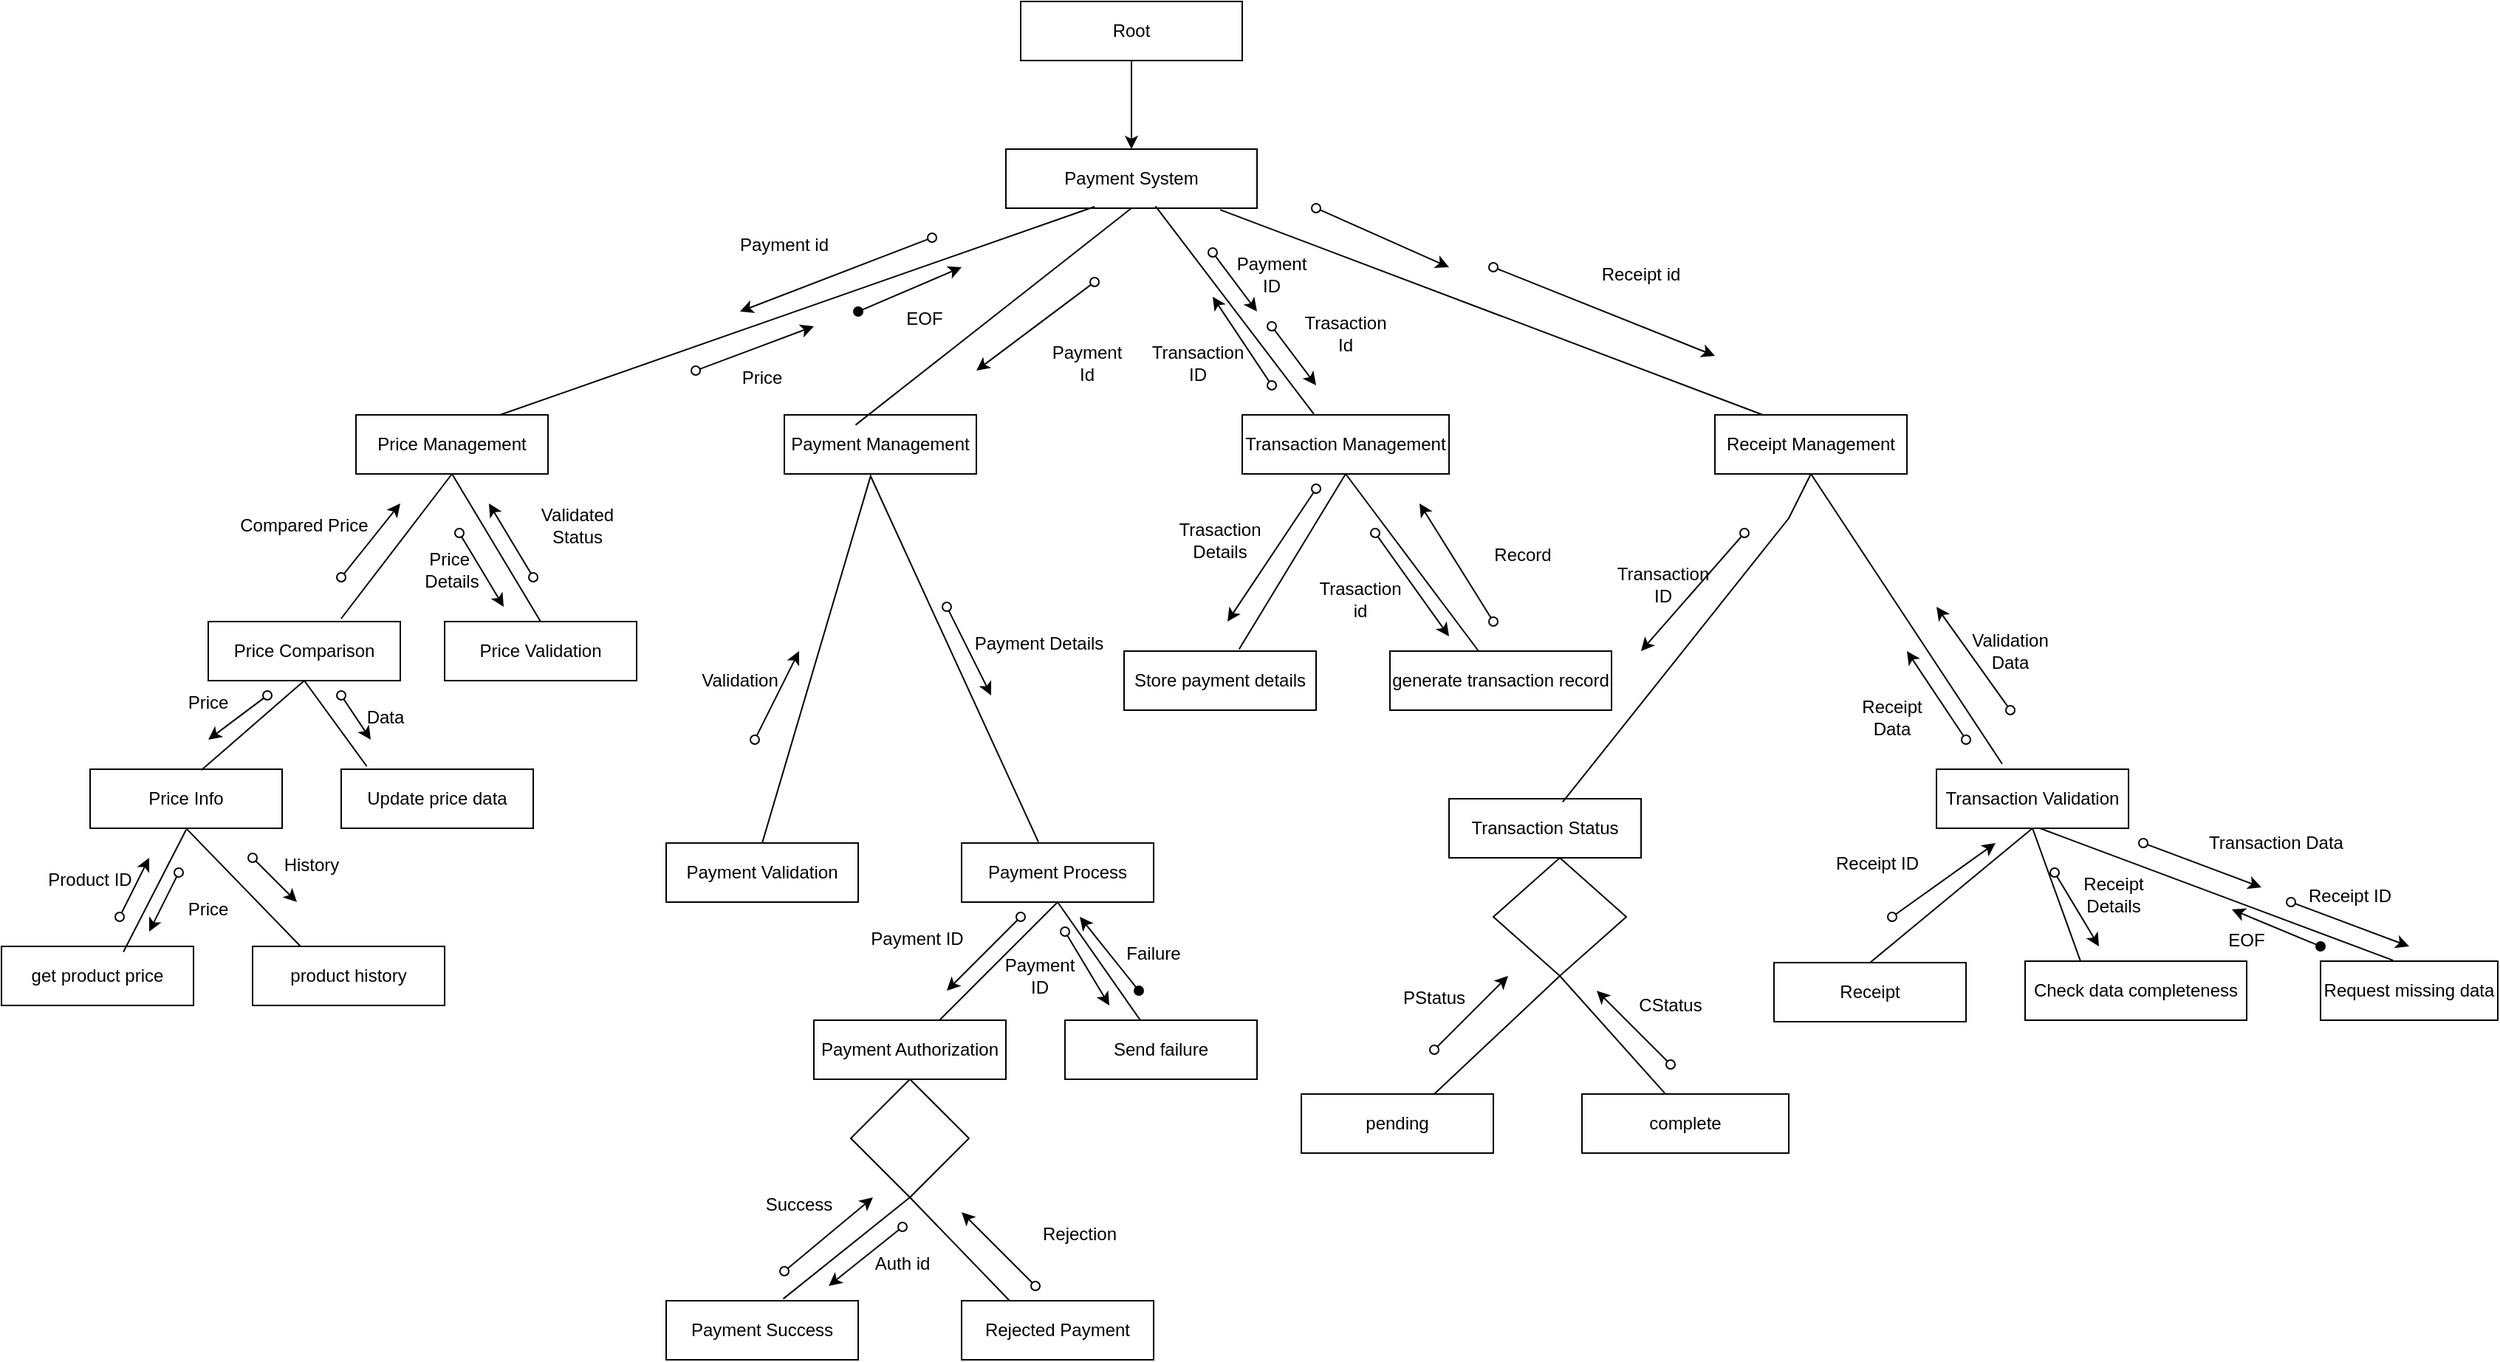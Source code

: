 <mxfile version="26.0.3">
  <diagram name="Page-1" id="O8KYYocnjVQhIGdDs-K7">
    <mxGraphModel dx="2722" dy="1027" grid="1" gridSize="10" guides="1" tooltips="1" connect="1" arrows="1" fold="1" page="1" pageScale="1" pageWidth="827" pageHeight="1169" math="0" shadow="0">
      <root>
        <mxCell id="0" />
        <mxCell id="1" parent="0" />
        <mxCell id="8NmhvUqBQo3J2bWAmBWH-1" value="Root" style="rounded=0;whiteSpace=wrap;html=1;" vertex="1" parent="1">
          <mxGeometry x="480" width="150" height="40" as="geometry" />
        </mxCell>
        <mxCell id="8NmhvUqBQo3J2bWAmBWH-2" value="Payment System" style="rounded=0;whiteSpace=wrap;html=1;" vertex="1" parent="1">
          <mxGeometry x="470" y="100" width="170" height="40" as="geometry" />
        </mxCell>
        <mxCell id="8NmhvUqBQo3J2bWAmBWH-3" value="Price Management" style="rounded=0;whiteSpace=wrap;html=1;" vertex="1" parent="1">
          <mxGeometry x="30" y="280" width="130" height="40" as="geometry" />
        </mxCell>
        <mxCell id="8NmhvUqBQo3J2bWAmBWH-4" value="Payment Management" style="rounded=0;whiteSpace=wrap;html=1;" vertex="1" parent="1">
          <mxGeometry x="320" y="280" width="130" height="40" as="geometry" />
        </mxCell>
        <mxCell id="8NmhvUqBQo3J2bWAmBWH-5" value="Transaction Management" style="rounded=0;whiteSpace=wrap;html=1;" vertex="1" parent="1">
          <mxGeometry x="630" y="280" width="140" height="40" as="geometry" />
        </mxCell>
        <mxCell id="8NmhvUqBQo3J2bWAmBWH-6" value="Receipt Management" style="rounded=0;whiteSpace=wrap;html=1;" vertex="1" parent="1">
          <mxGeometry x="950" y="280" width="130" height="40" as="geometry" />
        </mxCell>
        <mxCell id="8NmhvUqBQo3J2bWAmBWH-7" value="Price Comparison" style="rounded=0;whiteSpace=wrap;html=1;" vertex="1" parent="1">
          <mxGeometry x="-70" y="420" width="130" height="40" as="geometry" />
        </mxCell>
        <mxCell id="8NmhvUqBQo3J2bWAmBWH-8" value="Price Validation" style="rounded=0;whiteSpace=wrap;html=1;" vertex="1" parent="1">
          <mxGeometry x="90" y="420" width="130" height="40" as="geometry" />
        </mxCell>
        <mxCell id="8NmhvUqBQo3J2bWAmBWH-9" value="" style="endArrow=none;html=1;rounded=0;exitX=0.5;exitY=1;exitDx=0;exitDy=0;entryX=0.5;entryY=0;entryDx=0;entryDy=0;endFill=0;" edge="1" parent="1" source="8NmhvUqBQo3J2bWAmBWH-3" target="8NmhvUqBQo3J2bWAmBWH-8">
          <mxGeometry width="50" height="50" relative="1" as="geometry">
            <mxPoint x="200" y="310" as="sourcePoint" />
            <mxPoint x="250" y="260" as="targetPoint" />
          </mxGeometry>
        </mxCell>
        <mxCell id="8NmhvUqBQo3J2bWAmBWH-10" value="" style="endArrow=none;html=1;rounded=0;exitX=0.5;exitY=1;exitDx=0;exitDy=0;entryX=0.692;entryY=-0.05;entryDx=0;entryDy=0;entryPerimeter=0;endFill=0;" edge="1" parent="1" source="8NmhvUqBQo3J2bWAmBWH-3" target="8NmhvUqBQo3J2bWAmBWH-7">
          <mxGeometry width="50" height="50" relative="1" as="geometry">
            <mxPoint x="200" y="310" as="sourcePoint" />
            <mxPoint x="250" y="260" as="targetPoint" />
          </mxGeometry>
        </mxCell>
        <mxCell id="8NmhvUqBQo3J2bWAmBWH-11" value="Price Info" style="rounded=0;whiteSpace=wrap;html=1;" vertex="1" parent="1">
          <mxGeometry x="-150" y="520" width="130" height="40" as="geometry" />
        </mxCell>
        <mxCell id="8NmhvUqBQo3J2bWAmBWH-12" value="Update price data" style="rounded=0;whiteSpace=wrap;html=1;" vertex="1" parent="1">
          <mxGeometry x="20" y="520" width="130" height="40" as="geometry" />
        </mxCell>
        <mxCell id="8NmhvUqBQo3J2bWAmBWH-13" value="" style="endArrow=none;html=1;rounded=0;entryX=0.133;entryY=-0.05;entryDx=0;entryDy=0;entryPerimeter=0;endFill=0;" edge="1" parent="1" target="8NmhvUqBQo3J2bWAmBWH-12">
          <mxGeometry width="50" height="50" relative="1" as="geometry">
            <mxPoint x="-5" y="460" as="sourcePoint" />
            <mxPoint x="220" y="270" as="targetPoint" />
          </mxGeometry>
        </mxCell>
        <mxCell id="8NmhvUqBQo3J2bWAmBWH-14" value="" style="endArrow=none;html=1;rounded=0;exitX=0.5;exitY=1;exitDx=0;exitDy=0;entryX=0.579;entryY=0.017;entryDx=0;entryDy=0;entryPerimeter=0;endFill=0;" edge="1" parent="1" source="8NmhvUqBQo3J2bWAmBWH-7" target="8NmhvUqBQo3J2bWAmBWH-11">
          <mxGeometry width="50" height="50" relative="1" as="geometry">
            <mxPoint x="-190" y="530" as="sourcePoint" />
            <mxPoint x="-140" y="480" as="targetPoint" />
          </mxGeometry>
        </mxCell>
        <mxCell id="8NmhvUqBQo3J2bWAmBWH-15" value="Payment Validation" style="rounded=0;whiteSpace=wrap;html=1;" vertex="1" parent="1">
          <mxGeometry x="240" y="570" width="130" height="40" as="geometry" />
        </mxCell>
        <mxCell id="8NmhvUqBQo3J2bWAmBWH-16" value="Payment Process" style="rounded=0;whiteSpace=wrap;html=1;" vertex="1" parent="1">
          <mxGeometry x="440" y="570" width="130" height="40" as="geometry" />
        </mxCell>
        <mxCell id="8NmhvUqBQo3J2bWAmBWH-17" value="" style="endArrow=none;html=1;rounded=0;exitX=0.451;exitY=1.017;exitDx=0;exitDy=0;exitPerimeter=0;entryX=0.5;entryY=0;entryDx=0;entryDy=0;endFill=0;" edge="1" parent="1" source="8NmhvUqBQo3J2bWAmBWH-4" target="8NmhvUqBQo3J2bWAmBWH-15">
          <mxGeometry width="50" height="50" relative="1" as="geometry">
            <mxPoint x="370" y="380" as="sourcePoint" />
            <mxPoint x="420" y="330" as="targetPoint" />
          </mxGeometry>
        </mxCell>
        <mxCell id="8NmhvUqBQo3J2bWAmBWH-18" value="" style="endArrow=none;html=1;rounded=0;exitX=0.451;exitY=1.05;exitDx=0;exitDy=0;exitPerimeter=0;entryX=0.4;entryY=-0.017;entryDx=0;entryDy=0;entryPerimeter=0;endFill=0;" edge="1" parent="1" source="8NmhvUqBQo3J2bWAmBWH-4" target="8NmhvUqBQo3J2bWAmBWH-16">
          <mxGeometry width="50" height="50" relative="1" as="geometry">
            <mxPoint x="270" y="440" as="sourcePoint" />
            <mxPoint x="320" y="390" as="targetPoint" />
          </mxGeometry>
        </mxCell>
        <mxCell id="8NmhvUqBQo3J2bWAmBWH-19" value="Payment Authorization" style="rounded=0;whiteSpace=wrap;html=1;" vertex="1" parent="1">
          <mxGeometry x="340" y="690" width="130" height="40" as="geometry" />
        </mxCell>
        <mxCell id="8NmhvUqBQo3J2bWAmBWH-20" value="Send failure" style="rounded=0;whiteSpace=wrap;html=1;" vertex="1" parent="1">
          <mxGeometry x="510" y="690" width="130" height="40" as="geometry" />
        </mxCell>
        <mxCell id="8NmhvUqBQo3J2bWAmBWH-21" value="" style="rhombus;whiteSpace=wrap;html=1;" vertex="1" parent="1">
          <mxGeometry x="365" y="730" width="80" height="80" as="geometry" />
        </mxCell>
        <mxCell id="8NmhvUqBQo3J2bWAmBWH-22" value="Payment Success" style="rounded=0;whiteSpace=wrap;html=1;" vertex="1" parent="1">
          <mxGeometry x="240" y="880" width="130" height="40" as="geometry" />
        </mxCell>
        <mxCell id="8NmhvUqBQo3J2bWAmBWH-23" value="Rejected Payment" style="rounded=0;whiteSpace=wrap;html=1;" vertex="1" parent="1">
          <mxGeometry x="440" y="880" width="130" height="40" as="geometry" />
        </mxCell>
        <mxCell id="8NmhvUqBQo3J2bWAmBWH-24" value="" style="endArrow=none;html=1;rounded=0;entryX=0.61;entryY=-0.033;entryDx=0;entryDy=0;entryPerimeter=0;exitX=0.5;exitY=1;exitDx=0;exitDy=0;endFill=0;" edge="1" parent="1" source="8NmhvUqBQo3J2bWAmBWH-21" target="8NmhvUqBQo3J2bWAmBWH-22">
          <mxGeometry width="50" height="50" relative="1" as="geometry">
            <mxPoint x="407" y="860" as="sourcePoint" />
            <mxPoint x="330" y="810" as="targetPoint" />
          </mxGeometry>
        </mxCell>
        <mxCell id="8NmhvUqBQo3J2bWAmBWH-25" value="" style="endArrow=none;html=1;rounded=0;exitX=0.5;exitY=1;exitDx=0;exitDy=0;entryX=0.25;entryY=0;entryDx=0;entryDy=0;endFill=0;" edge="1" parent="1" source="8NmhvUqBQo3J2bWAmBWH-21" target="8NmhvUqBQo3J2bWAmBWH-23">
          <mxGeometry width="50" height="50" relative="1" as="geometry">
            <mxPoint x="270" y="870" as="sourcePoint" />
            <mxPoint x="320" y="820" as="targetPoint" />
          </mxGeometry>
        </mxCell>
        <mxCell id="8NmhvUqBQo3J2bWAmBWH-26" value="" style="endArrow=none;html=1;rounded=0;exitX=0.5;exitY=1;exitDx=0;exitDy=0;endFill=0;" edge="1" parent="1" source="8NmhvUqBQo3J2bWAmBWH-16" target="8NmhvUqBQo3J2bWAmBWH-19">
          <mxGeometry width="50" height="50" relative="1" as="geometry">
            <mxPoint x="420" y="690" as="sourcePoint" />
            <mxPoint x="470" y="640" as="targetPoint" />
          </mxGeometry>
        </mxCell>
        <mxCell id="8NmhvUqBQo3J2bWAmBWH-27" value="" style="endArrow=none;html=1;rounded=0;exitX=0.5;exitY=1;exitDx=0;exitDy=0;endFill=0;" edge="1" parent="1" source="8NmhvUqBQo3J2bWAmBWH-16" target="8NmhvUqBQo3J2bWAmBWH-20">
          <mxGeometry width="50" height="50" relative="1" as="geometry">
            <mxPoint x="510" y="680" as="sourcePoint" />
            <mxPoint x="560" y="630" as="targetPoint" />
          </mxGeometry>
        </mxCell>
        <mxCell id="8NmhvUqBQo3J2bWAmBWH-28" value="Store payment details" style="rounded=0;whiteSpace=wrap;html=1;" vertex="1" parent="1">
          <mxGeometry x="550" y="440" width="130" height="40" as="geometry" />
        </mxCell>
        <mxCell id="8NmhvUqBQo3J2bWAmBWH-29" value="generate transaction record" style="rounded=0;whiteSpace=wrap;html=1;" vertex="1" parent="1">
          <mxGeometry x="730" y="440" width="150" height="40" as="geometry" />
        </mxCell>
        <mxCell id="8NmhvUqBQo3J2bWAmBWH-30" value="" style="endArrow=none;html=1;rounded=0;exitX=0.5;exitY=1;exitDx=0;exitDy=0;entryX=0.599;entryY=-0.032;entryDx=0;entryDy=0;entryPerimeter=0;endFill=0;" edge="1" parent="1" source="8NmhvUqBQo3J2bWAmBWH-5" target="8NmhvUqBQo3J2bWAmBWH-28">
          <mxGeometry width="50" height="50" relative="1" as="geometry">
            <mxPoint x="670" y="410" as="sourcePoint" />
            <mxPoint x="720" y="360" as="targetPoint" />
          </mxGeometry>
        </mxCell>
        <mxCell id="8NmhvUqBQo3J2bWAmBWH-31" value="" style="endArrow=none;html=1;rounded=0;exitX=0.5;exitY=1;exitDx=0;exitDy=0;endFill=0;" edge="1" parent="1" source="8NmhvUqBQo3J2bWAmBWH-5" target="8NmhvUqBQo3J2bWAmBWH-29">
          <mxGeometry width="50" height="50" relative="1" as="geometry">
            <mxPoint x="740" y="370" as="sourcePoint" />
            <mxPoint x="790" y="320" as="targetPoint" />
          </mxGeometry>
        </mxCell>
        <mxCell id="8NmhvUqBQo3J2bWAmBWH-32" value="get product price" style="rounded=0;whiteSpace=wrap;html=1;" vertex="1" parent="1">
          <mxGeometry x="-210" y="640" width="130" height="40" as="geometry" />
        </mxCell>
        <mxCell id="8NmhvUqBQo3J2bWAmBWH-33" value="product history" style="rounded=0;whiteSpace=wrap;html=1;" vertex="1" parent="1">
          <mxGeometry x="-40" y="640" width="130" height="40" as="geometry" />
        </mxCell>
        <mxCell id="8NmhvUqBQo3J2bWAmBWH-34" value="" style="endArrow=none;html=1;rounded=0;entryX=0.635;entryY=0.093;entryDx=0;entryDy=0;entryPerimeter=0;endFill=0;" edge="1" parent="1" target="8NmhvUqBQo3J2bWAmBWH-32">
          <mxGeometry width="50" height="50" relative="1" as="geometry">
            <mxPoint x="-85" y="561" as="sourcePoint" />
            <mxPoint x="-80" y="580" as="targetPoint" />
          </mxGeometry>
        </mxCell>
        <mxCell id="8NmhvUqBQo3J2bWAmBWH-35" value="" style="endArrow=none;html=1;rounded=0;entryX=0.25;entryY=0;entryDx=0;entryDy=0;endFill=0;" edge="1" parent="1" target="8NmhvUqBQo3J2bWAmBWH-33">
          <mxGeometry width="50" height="50" relative="1" as="geometry">
            <mxPoint x="-85" y="560" as="sourcePoint" />
            <mxPoint x="40" y="580" as="targetPoint" />
          </mxGeometry>
        </mxCell>
        <mxCell id="8NmhvUqBQo3J2bWAmBWH-36" value="Transaction Status" style="rounded=0;whiteSpace=wrap;html=1;" vertex="1" parent="1">
          <mxGeometry x="770" y="540" width="130" height="40" as="geometry" />
        </mxCell>
        <mxCell id="8NmhvUqBQo3J2bWAmBWH-37" value="Transaction Validation" style="rounded=0;whiteSpace=wrap;html=1;" vertex="1" parent="1">
          <mxGeometry x="1100" y="520" width="130" height="40" as="geometry" />
        </mxCell>
        <mxCell id="8NmhvUqBQo3J2bWAmBWH-38" value="" style="endArrow=none;html=1;rounded=0;entryX=0.592;entryY=0.056;entryDx=0;entryDy=0;entryPerimeter=0;endFill=0;" edge="1" parent="1" target="8NmhvUqBQo3J2bWAmBWH-36">
          <mxGeometry width="50" height="50" relative="1" as="geometry">
            <mxPoint x="1015" y="320" as="sourcePoint" />
            <mxPoint x="1090" y="400" as="targetPoint" />
            <Array as="points">
              <mxPoint x="1000" y="350" />
            </Array>
          </mxGeometry>
        </mxCell>
        <mxCell id="8NmhvUqBQo3J2bWAmBWH-39" value="" style="endArrow=none;html=1;rounded=0;exitX=0.5;exitY=1;exitDx=0;exitDy=0;entryX=0.342;entryY=-0.09;entryDx=0;entryDy=0;entryPerimeter=0;endFill=0;" edge="1" parent="1" source="8NmhvUqBQo3J2bWAmBWH-6" target="8NmhvUqBQo3J2bWAmBWH-37">
          <mxGeometry width="50" height="50" relative="1" as="geometry">
            <mxPoint x="1020.0" y="331.4" as="sourcePoint" />
            <mxPoint x="1181.353" y="560" as="targetPoint" />
          </mxGeometry>
        </mxCell>
        <mxCell id="8NmhvUqBQo3J2bWAmBWH-40" value="" style="rhombus;whiteSpace=wrap;html=1;" vertex="1" parent="1">
          <mxGeometry x="800" y="580" width="90" height="80" as="geometry" />
        </mxCell>
        <mxCell id="8NmhvUqBQo3J2bWAmBWH-41" value="pending" style="rounded=0;whiteSpace=wrap;html=1;" vertex="1" parent="1">
          <mxGeometry x="670" y="740" width="130" height="40" as="geometry" />
        </mxCell>
        <mxCell id="8NmhvUqBQo3J2bWAmBWH-42" value="complete" style="rounded=0;whiteSpace=wrap;html=1;" vertex="1" parent="1">
          <mxGeometry x="860" y="740" width="140" height="40" as="geometry" />
        </mxCell>
        <mxCell id="8NmhvUqBQo3J2bWAmBWH-43" value="" style="endArrow=none;html=1;rounded=0;exitX=0.5;exitY=1;exitDx=0;exitDy=0;endFill=0;" edge="1" parent="1" source="8NmhvUqBQo3J2bWAmBWH-40">
          <mxGeometry width="50" height="50" relative="1" as="geometry">
            <mxPoint x="730" y="720" as="sourcePoint" />
            <mxPoint x="760" y="740" as="targetPoint" />
          </mxGeometry>
        </mxCell>
        <mxCell id="8NmhvUqBQo3J2bWAmBWH-44" value="" style="endArrow=none;html=1;rounded=0;exitX=0.5;exitY=1;exitDx=0;exitDy=0;entryX=0.402;entryY=-0.007;entryDx=0;entryDy=0;entryPerimeter=0;endFill=0;" edge="1" parent="1" source="8NmhvUqBQo3J2bWAmBWH-40" target="8NmhvUqBQo3J2bWAmBWH-42">
          <mxGeometry width="50" height="50" relative="1" as="geometry">
            <mxPoint x="910" y="710" as="sourcePoint" />
            <mxPoint x="960" y="660" as="targetPoint" />
            <Array as="points" />
          </mxGeometry>
        </mxCell>
        <mxCell id="8NmhvUqBQo3J2bWAmBWH-45" value="Receipt" style="rounded=0;whiteSpace=wrap;html=1;" vertex="1" parent="1">
          <mxGeometry x="990" y="651" width="130" height="40" as="geometry" />
        </mxCell>
        <mxCell id="8NmhvUqBQo3J2bWAmBWH-46" value="Check data completeness" style="rounded=0;whiteSpace=wrap;html=1;" vertex="1" parent="1">
          <mxGeometry x="1160" y="650" width="150" height="40" as="geometry" />
        </mxCell>
        <mxCell id="8NmhvUqBQo3J2bWAmBWH-47" value="" style="endArrow=none;html=1;rounded=0;exitX=0.5;exitY=1;exitDx=0;exitDy=0;entryX=0.5;entryY=0;entryDx=0;entryDy=0;endFill=0;" edge="1" parent="1" source="8NmhvUqBQo3J2bWAmBWH-37" target="8NmhvUqBQo3J2bWAmBWH-45">
          <mxGeometry width="50" height="50" relative="1" as="geometry">
            <mxPoint x="1250" y="600" as="sourcePoint" />
            <mxPoint x="1300" y="550" as="targetPoint" />
          </mxGeometry>
        </mxCell>
        <mxCell id="8NmhvUqBQo3J2bWAmBWH-48" value="" style="endArrow=none;html=1;rounded=0;exitX=0.5;exitY=1;exitDx=0;exitDy=0;entryX=0.25;entryY=0;entryDx=0;entryDy=0;endFill=0;" edge="1" parent="1" source="8NmhvUqBQo3J2bWAmBWH-37" target="8NmhvUqBQo3J2bWAmBWH-46">
          <mxGeometry width="50" height="50" relative="1" as="geometry">
            <mxPoint x="1250" y="590" as="sourcePoint" />
            <mxPoint x="1300" y="540" as="targetPoint" />
          </mxGeometry>
        </mxCell>
        <mxCell id="8NmhvUqBQo3J2bWAmBWH-50" value="Request missing data" style="rounded=0;whiteSpace=wrap;html=1;" vertex="1" parent="1">
          <mxGeometry x="1360" y="650" width="120" height="40" as="geometry" />
        </mxCell>
        <mxCell id="8NmhvUqBQo3J2bWAmBWH-53" value="" style="endArrow=classic;html=1;rounded=0;exitX=0.5;exitY=1;exitDx=0;exitDy=0;entryX=0.5;entryY=0;entryDx=0;entryDy=0;" edge="1" parent="1" source="8NmhvUqBQo3J2bWAmBWH-1" target="8NmhvUqBQo3J2bWAmBWH-2">
          <mxGeometry width="50" height="50" relative="1" as="geometry">
            <mxPoint x="540" y="220" as="sourcePoint" />
            <mxPoint x="590" y="170" as="targetPoint" />
          </mxGeometry>
        </mxCell>
        <mxCell id="8NmhvUqBQo3J2bWAmBWH-54" value="" style="endArrow=none;html=1;rounded=0;entryX=0.75;entryY=0;entryDx=0;entryDy=0;endFill=0;" edge="1" parent="1" target="8NmhvUqBQo3J2bWAmBWH-3">
          <mxGeometry width="50" height="50" relative="1" as="geometry">
            <mxPoint x="530" y="139" as="sourcePoint" />
            <mxPoint x="470" y="180" as="targetPoint" />
          </mxGeometry>
        </mxCell>
        <mxCell id="8NmhvUqBQo3J2bWAmBWH-55" value="" style="endArrow=none;html=1;rounded=0;exitX=0.5;exitY=1;exitDx=0;exitDy=0;entryX=0.371;entryY=0.17;entryDx=0;entryDy=0;entryPerimeter=0;endFill=0;" edge="1" parent="1" source="8NmhvUqBQo3J2bWAmBWH-2" target="8NmhvUqBQo3J2bWAmBWH-4">
          <mxGeometry width="50" height="50" relative="1" as="geometry">
            <mxPoint x="640" y="210" as="sourcePoint" />
            <mxPoint x="690" y="160" as="targetPoint" />
          </mxGeometry>
        </mxCell>
        <mxCell id="8NmhvUqBQo3J2bWAmBWH-56" value="" style="endArrow=none;html=1;rounded=0;exitX=0.596;exitY=0.966;exitDx=0;exitDy=0;exitPerimeter=0;entryX=0.347;entryY=-0.011;entryDx=0;entryDy=0;entryPerimeter=0;endFill=0;" edge="1" parent="1" source="8NmhvUqBQo3J2bWAmBWH-2" target="8NmhvUqBQo3J2bWAmBWH-5">
          <mxGeometry width="50" height="50" relative="1" as="geometry">
            <mxPoint x="560" y="260" as="sourcePoint" />
            <mxPoint x="610" y="210" as="targetPoint" />
          </mxGeometry>
        </mxCell>
        <mxCell id="8NmhvUqBQo3J2bWAmBWH-57" value="" style="endArrow=none;html=1;rounded=0;exitX=0.853;exitY=1.027;exitDx=0;exitDy=0;exitPerimeter=0;entryX=0.25;entryY=0;entryDx=0;entryDy=0;endFill=0;" edge="1" parent="1" source="8NmhvUqBQo3J2bWAmBWH-2" target="8NmhvUqBQo3J2bWAmBWH-6">
          <mxGeometry width="50" height="50" relative="1" as="geometry">
            <mxPoint x="730" y="210" as="sourcePoint" />
            <mxPoint x="780" y="160" as="targetPoint" />
          </mxGeometry>
        </mxCell>
        <mxCell id="8NmhvUqBQo3J2bWAmBWH-60" value="" style="endArrow=classic;html=1;rounded=0;startArrow=oval;startFill=0;" edge="1" parent="1">
          <mxGeometry width="50" height="50" relative="1" as="geometry">
            <mxPoint x="420" y="160" as="sourcePoint" />
            <mxPoint x="290" y="210" as="targetPoint" />
          </mxGeometry>
        </mxCell>
        <mxCell id="8NmhvUqBQo3J2bWAmBWH-61" value="Payment id" style="text;html=1;align=center;verticalAlign=middle;whiteSpace=wrap;rounded=0;" vertex="1" parent="1">
          <mxGeometry x="280" y="150" width="80" height="30" as="geometry" />
        </mxCell>
        <mxCell id="8NmhvUqBQo3J2bWAmBWH-62" value="" style="endArrow=classic;html=1;rounded=0;startArrow=oval;startFill=0;" edge="1" parent="1">
          <mxGeometry width="50" height="50" relative="1" as="geometry">
            <mxPoint x="20" y="390" as="sourcePoint" />
            <mxPoint x="60" y="340" as="targetPoint" />
          </mxGeometry>
        </mxCell>
        <mxCell id="8NmhvUqBQo3J2bWAmBWH-63" value="Compared Price" style="text;html=1;align=center;verticalAlign=middle;whiteSpace=wrap;rounded=0;" vertex="1" parent="1">
          <mxGeometry x="-55" y="340" width="100" height="30" as="geometry" />
        </mxCell>
        <mxCell id="8NmhvUqBQo3J2bWAmBWH-66" value="" style="endArrow=classic;html=1;rounded=0;startArrow=oval;startFill=0;" edge="1" parent="1">
          <mxGeometry width="50" height="50" relative="1" as="geometry">
            <mxPoint x="-30" y="470" as="sourcePoint" />
            <mxPoint x="-70" y="500" as="targetPoint" />
          </mxGeometry>
        </mxCell>
        <mxCell id="8NmhvUqBQo3J2bWAmBWH-67" value="Price" style="text;html=1;align=center;verticalAlign=middle;whiteSpace=wrap;rounded=0;" vertex="1" parent="1">
          <mxGeometry x="-100" y="460" width="60" height="30" as="geometry" />
        </mxCell>
        <mxCell id="8NmhvUqBQo3J2bWAmBWH-68" value="" style="endArrow=classic;html=1;rounded=0;startArrow=oval;startFill=0;" edge="1" parent="1">
          <mxGeometry width="50" height="50" relative="1" as="geometry">
            <mxPoint x="-130" y="620" as="sourcePoint" />
            <mxPoint x="-110" y="580" as="targetPoint" />
          </mxGeometry>
        </mxCell>
        <mxCell id="8NmhvUqBQo3J2bWAmBWH-69" value="Product ID" style="text;html=1;align=center;verticalAlign=middle;whiteSpace=wrap;rounded=0;" vertex="1" parent="1">
          <mxGeometry x="-180" y="580" width="60" height="30" as="geometry" />
        </mxCell>
        <mxCell id="8NmhvUqBQo3J2bWAmBWH-70" value="" style="endArrow=classic;html=1;rounded=0;startArrow=oval;startFill=0;" edge="1" parent="1">
          <mxGeometry width="50" height="50" relative="1" as="geometry">
            <mxPoint x="-90" y="590" as="sourcePoint" />
            <mxPoint x="-110" y="630" as="targetPoint" />
          </mxGeometry>
        </mxCell>
        <mxCell id="8NmhvUqBQo3J2bWAmBWH-73" value="Price" style="text;html=1;align=center;verticalAlign=middle;whiteSpace=wrap;rounded=0;" vertex="1" parent="1">
          <mxGeometry x="-100" y="600" width="60" height="30" as="geometry" />
        </mxCell>
        <mxCell id="8NmhvUqBQo3J2bWAmBWH-74" value="" style="endArrow=classic;html=1;rounded=0;startArrow=oval;startFill=0;" edge="1" parent="1">
          <mxGeometry width="50" height="50" relative="1" as="geometry">
            <mxPoint x="-40" y="580" as="sourcePoint" />
            <mxPoint x="-10" y="610" as="targetPoint" />
          </mxGeometry>
        </mxCell>
        <mxCell id="8NmhvUqBQo3J2bWAmBWH-75" value="History" style="text;html=1;align=center;verticalAlign=middle;whiteSpace=wrap;rounded=0;" vertex="1" parent="1">
          <mxGeometry x="-30" y="569" width="60" height="31" as="geometry" />
        </mxCell>
        <mxCell id="8NmhvUqBQo3J2bWAmBWH-76" value="" style="endArrow=classic;html=1;rounded=0;startArrow=oval;startFill=0;" edge="1" parent="1">
          <mxGeometry width="50" height="50" relative="1" as="geometry">
            <mxPoint x="20" y="470" as="sourcePoint" />
            <mxPoint x="40" y="500" as="targetPoint" />
          </mxGeometry>
        </mxCell>
        <mxCell id="8NmhvUqBQo3J2bWAmBWH-77" value="Data" style="text;html=1;align=center;verticalAlign=middle;whiteSpace=wrap;rounded=0;" vertex="1" parent="1">
          <mxGeometry x="20" y="470" width="60" height="30" as="geometry" />
        </mxCell>
        <mxCell id="8NmhvUqBQo3J2bWAmBWH-78" value="" style="endArrow=classic;html=1;rounded=0;startArrow=oval;startFill=0;" edge="1" parent="1">
          <mxGeometry width="50" height="50" relative="1" as="geometry">
            <mxPoint x="150" y="390" as="sourcePoint" />
            <mxPoint x="120" y="340" as="targetPoint" />
          </mxGeometry>
        </mxCell>
        <mxCell id="8NmhvUqBQo3J2bWAmBWH-79" value="Validated Status" style="text;html=1;align=center;verticalAlign=middle;whiteSpace=wrap;rounded=0;" vertex="1" parent="1">
          <mxGeometry x="150" y="340" width="60" height="30" as="geometry" />
        </mxCell>
        <mxCell id="8NmhvUqBQo3J2bWAmBWH-81" value="" style="endArrow=classic;html=1;rounded=0;startArrow=oval;startFill=0;" edge="1" parent="1">
          <mxGeometry width="50" height="50" relative="1" as="geometry">
            <mxPoint x="100" y="360" as="sourcePoint" />
            <mxPoint x="130" y="410" as="targetPoint" />
          </mxGeometry>
        </mxCell>
        <mxCell id="8NmhvUqBQo3J2bWAmBWH-82" value="Price&amp;nbsp;&lt;div&gt;Details&lt;/div&gt;" style="text;html=1;align=center;verticalAlign=middle;whiteSpace=wrap;rounded=0;" vertex="1" parent="1">
          <mxGeometry x="55" y="370" width="80" height="30" as="geometry" />
        </mxCell>
        <mxCell id="8NmhvUqBQo3J2bWAmBWH-83" value="" style="endArrow=classic;html=1;rounded=0;startArrow=oval;startFill=0;" edge="1" parent="1">
          <mxGeometry width="50" height="50" relative="1" as="geometry">
            <mxPoint x="260" y="250" as="sourcePoint" />
            <mxPoint x="340" y="220" as="targetPoint" />
          </mxGeometry>
        </mxCell>
        <mxCell id="8NmhvUqBQo3J2bWAmBWH-84" value="Price" style="text;html=1;align=center;verticalAlign=middle;whiteSpace=wrap;rounded=0;" vertex="1" parent="1">
          <mxGeometry x="275" y="240" width="60" height="30" as="geometry" />
        </mxCell>
        <mxCell id="8NmhvUqBQo3J2bWAmBWH-85" value="" style="endArrow=classic;html=1;rounded=0;startArrow=oval;startFill=1;" edge="1" parent="1">
          <mxGeometry width="50" height="50" relative="1" as="geometry">
            <mxPoint x="370" y="210" as="sourcePoint" />
            <mxPoint x="440" y="180" as="targetPoint" />
          </mxGeometry>
        </mxCell>
        <mxCell id="8NmhvUqBQo3J2bWAmBWH-88" value="EOF" style="text;html=1;align=center;verticalAlign=middle;whiteSpace=wrap;rounded=0;" vertex="1" parent="1">
          <mxGeometry x="385" y="200" width="60" height="30" as="geometry" />
        </mxCell>
        <mxCell id="8NmhvUqBQo3J2bWAmBWH-89" value="" style="endArrow=classic;html=1;rounded=0;startArrow=oval;startFill=0;" edge="1" parent="1">
          <mxGeometry width="50" height="50" relative="1" as="geometry">
            <mxPoint x="530" y="190" as="sourcePoint" />
            <mxPoint x="450" y="250" as="targetPoint" />
          </mxGeometry>
        </mxCell>
        <mxCell id="8NmhvUqBQo3J2bWAmBWH-90" value="Payment Id" style="text;html=1;align=center;verticalAlign=middle;whiteSpace=wrap;rounded=0;" vertex="1" parent="1">
          <mxGeometry x="495" y="230" width="60" height="30" as="geometry" />
        </mxCell>
        <mxCell id="8NmhvUqBQo3J2bWAmBWH-91" value="" style="endArrow=classic;html=1;rounded=0;startArrow=oval;startFill=0;" edge="1" parent="1">
          <mxGeometry width="50" height="50" relative="1" as="geometry">
            <mxPoint x="300" y="500" as="sourcePoint" />
            <mxPoint x="330" y="440" as="targetPoint" />
          </mxGeometry>
        </mxCell>
        <mxCell id="8NmhvUqBQo3J2bWAmBWH-92" value="Validation" style="text;html=1;align=center;verticalAlign=middle;whiteSpace=wrap;rounded=0;" vertex="1" parent="1">
          <mxGeometry x="260" y="445" width="60" height="30" as="geometry" />
        </mxCell>
        <mxCell id="8NmhvUqBQo3J2bWAmBWH-93" value="" style="endArrow=classic;html=1;rounded=0;startArrow=oval;startFill=0;" edge="1" parent="1">
          <mxGeometry width="50" height="50" relative="1" as="geometry">
            <mxPoint x="430" y="410" as="sourcePoint" />
            <mxPoint x="460" y="470" as="targetPoint" />
          </mxGeometry>
        </mxCell>
        <mxCell id="8NmhvUqBQo3J2bWAmBWH-94" value="Payment Details" style="text;html=1;align=center;verticalAlign=middle;whiteSpace=wrap;rounded=0;" vertex="1" parent="1">
          <mxGeometry x="445" y="420" width="95" height="30" as="geometry" />
        </mxCell>
        <mxCell id="8NmhvUqBQo3J2bWAmBWH-95" value="" style="endArrow=classic;html=1;rounded=0;startArrow=oval;startFill=0;" edge="1" parent="1">
          <mxGeometry width="50" height="50" relative="1" as="geometry">
            <mxPoint x="480" y="620" as="sourcePoint" />
            <mxPoint x="430" y="670" as="targetPoint" />
          </mxGeometry>
        </mxCell>
        <mxCell id="8NmhvUqBQo3J2bWAmBWH-96" value="Payment ID" style="text;html=1;align=center;verticalAlign=middle;whiteSpace=wrap;rounded=0;" vertex="1" parent="1">
          <mxGeometry x="365" y="620" width="90" height="30" as="geometry" />
        </mxCell>
        <mxCell id="8NmhvUqBQo3J2bWAmBWH-97" value="" style="endArrow=classic;html=1;rounded=0;startArrow=oval;startFill=1;" edge="1" parent="1">
          <mxGeometry width="50" height="50" relative="1" as="geometry">
            <mxPoint x="560" y="670" as="sourcePoint" />
            <mxPoint x="520" y="620" as="targetPoint" />
          </mxGeometry>
        </mxCell>
        <mxCell id="8NmhvUqBQo3J2bWAmBWH-98" value="Failure" style="text;html=1;align=center;verticalAlign=middle;whiteSpace=wrap;rounded=0;" vertex="1" parent="1">
          <mxGeometry x="540" y="630" width="60" height="30" as="geometry" />
        </mxCell>
        <mxCell id="8NmhvUqBQo3J2bWAmBWH-101" value="" style="endArrow=classic;html=1;rounded=0;startArrow=oval;startFill=0;" edge="1" parent="1">
          <mxGeometry width="50" height="50" relative="1" as="geometry">
            <mxPoint x="490" y="870" as="sourcePoint" />
            <mxPoint x="440" y="820" as="targetPoint" />
          </mxGeometry>
        </mxCell>
        <mxCell id="8NmhvUqBQo3J2bWAmBWH-102" value="Rejection" style="text;html=1;align=center;verticalAlign=middle;whiteSpace=wrap;rounded=0;" vertex="1" parent="1">
          <mxGeometry x="490" y="820" width="60" height="30" as="geometry" />
        </mxCell>
        <mxCell id="8NmhvUqBQo3J2bWAmBWH-103" value="" style="endArrow=classic;html=1;rounded=0;startArrow=oval;startFill=0;" edge="1" parent="1">
          <mxGeometry width="50" height="50" relative="1" as="geometry">
            <mxPoint x="320" y="860" as="sourcePoint" />
            <mxPoint x="380" y="810" as="targetPoint" />
          </mxGeometry>
        </mxCell>
        <mxCell id="8NmhvUqBQo3J2bWAmBWH-104" value="Success" style="text;html=1;align=center;verticalAlign=middle;whiteSpace=wrap;rounded=0;" vertex="1" parent="1">
          <mxGeometry x="300" y="800" width="60" height="30" as="geometry" />
        </mxCell>
        <mxCell id="8NmhvUqBQo3J2bWAmBWH-105" value="" style="endArrow=oval;html=1;rounded=0;startArrow=classic;startFill=1;endFill=0;" edge="1" parent="1">
          <mxGeometry width="50" height="50" relative="1" as="geometry">
            <mxPoint x="350" y="870" as="sourcePoint" />
            <mxPoint x="400" y="830" as="targetPoint" />
          </mxGeometry>
        </mxCell>
        <mxCell id="8NmhvUqBQo3J2bWAmBWH-106" value="Auth id" style="text;html=1;align=center;verticalAlign=middle;whiteSpace=wrap;rounded=0;" vertex="1" parent="1">
          <mxGeometry x="370" y="840" width="60" height="30" as="geometry" />
        </mxCell>
        <mxCell id="8NmhvUqBQo3J2bWAmBWH-107" value="" style="endArrow=classic;html=1;rounded=0;startArrow=oval;startFill=0;" edge="1" parent="1">
          <mxGeometry width="50" height="50" relative="1" as="geometry">
            <mxPoint x="510" y="630" as="sourcePoint" />
            <mxPoint x="540" y="680" as="targetPoint" />
          </mxGeometry>
        </mxCell>
        <mxCell id="8NmhvUqBQo3J2bWAmBWH-110" value="Payment ID" style="text;html=1;align=center;verticalAlign=middle;whiteSpace=wrap;rounded=0;" vertex="1" parent="1">
          <mxGeometry x="462.5" y="645" width="60" height="30" as="geometry" />
        </mxCell>
        <mxCell id="8NmhvUqBQo3J2bWAmBWH-111" value="" style="endArrow=classic;html=1;rounded=0;startArrow=oval;startFill=0;" edge="1" parent="1">
          <mxGeometry width="50" height="50" relative="1" as="geometry">
            <mxPoint x="650" y="220" as="sourcePoint" />
            <mxPoint x="680" y="260" as="targetPoint" />
          </mxGeometry>
        </mxCell>
        <mxCell id="8NmhvUqBQo3J2bWAmBWH-112" value="Trasaction Id" style="text;html=1;align=center;verticalAlign=middle;whiteSpace=wrap;rounded=0;" vertex="1" parent="1">
          <mxGeometry x="670" y="210" width="60" height="30" as="geometry" />
        </mxCell>
        <mxCell id="8NmhvUqBQo3J2bWAmBWH-113" value="" style="endArrow=classic;html=1;rounded=0;startArrow=oval;startFill=0;" edge="1" parent="1">
          <mxGeometry width="50" height="50" relative="1" as="geometry">
            <mxPoint x="610" y="170" as="sourcePoint" />
            <mxPoint x="640" y="210" as="targetPoint" />
          </mxGeometry>
        </mxCell>
        <mxCell id="8NmhvUqBQo3J2bWAmBWH-114" value="Payment ID" style="text;html=1;align=center;verticalAlign=middle;whiteSpace=wrap;rounded=0;" vertex="1" parent="1">
          <mxGeometry x="620" y="170" width="60" height="30" as="geometry" />
        </mxCell>
        <mxCell id="8NmhvUqBQo3J2bWAmBWH-116" value="" style="endArrow=classic;html=1;rounded=0;startArrow=oval;startFill=0;" edge="1" parent="1">
          <mxGeometry width="50" height="50" relative="1" as="geometry">
            <mxPoint x="680" y="330" as="sourcePoint" />
            <mxPoint x="620" y="420" as="targetPoint" />
          </mxGeometry>
        </mxCell>
        <mxCell id="8NmhvUqBQo3J2bWAmBWH-117" value="Trasaction Details" style="text;html=1;align=center;verticalAlign=middle;whiteSpace=wrap;rounded=0;" vertex="1" parent="1">
          <mxGeometry x="585" y="350" width="60" height="30" as="geometry" />
        </mxCell>
        <mxCell id="8NmhvUqBQo3J2bWAmBWH-118" value="" style="endArrow=classic;html=1;rounded=0;startArrow=oval;startFill=0;" edge="1" parent="1">
          <mxGeometry width="50" height="50" relative="1" as="geometry">
            <mxPoint x="800" y="420" as="sourcePoint" />
            <mxPoint x="750" y="340" as="targetPoint" />
          </mxGeometry>
        </mxCell>
        <mxCell id="8NmhvUqBQo3J2bWAmBWH-119" value="Record" style="text;html=1;align=center;verticalAlign=middle;whiteSpace=wrap;rounded=0;" vertex="1" parent="1">
          <mxGeometry x="790" y="360" width="60" height="30" as="geometry" />
        </mxCell>
        <mxCell id="8NmhvUqBQo3J2bWAmBWH-120" value="" style="endArrow=classic;html=1;rounded=0;startArrow=oval;startFill=0;" edge="1" parent="1">
          <mxGeometry width="50" height="50" relative="1" as="geometry">
            <mxPoint x="720" y="360" as="sourcePoint" />
            <mxPoint x="770" y="430" as="targetPoint" />
          </mxGeometry>
        </mxCell>
        <mxCell id="8NmhvUqBQo3J2bWAmBWH-122" value="Trasaction id" style="text;html=1;align=center;verticalAlign=middle;whiteSpace=wrap;rounded=0;" vertex="1" parent="1">
          <mxGeometry x="680" y="390" width="60" height="30" as="geometry" />
        </mxCell>
        <mxCell id="8NmhvUqBQo3J2bWAmBWH-123" value="" style="endArrow=classic;html=1;rounded=0;startArrow=oval;startFill=0;" edge="1" parent="1">
          <mxGeometry width="50" height="50" relative="1" as="geometry">
            <mxPoint x="800" y="180" as="sourcePoint" />
            <mxPoint x="950" y="240" as="targetPoint" />
          </mxGeometry>
        </mxCell>
        <mxCell id="8NmhvUqBQo3J2bWAmBWH-124" value="Receipt id" style="text;html=1;align=center;verticalAlign=middle;whiteSpace=wrap;rounded=0;" vertex="1" parent="1">
          <mxGeometry x="870" y="170" width="60" height="30" as="geometry" />
        </mxCell>
        <mxCell id="8NmhvUqBQo3J2bWAmBWH-125" value="" style="endArrow=classic;html=1;rounded=0;startArrow=oval;startFill=0;" edge="1" parent="1">
          <mxGeometry width="50" height="50" relative="1" as="geometry">
            <mxPoint x="680" y="140" as="sourcePoint" />
            <mxPoint x="770" y="180" as="targetPoint" />
          </mxGeometry>
        </mxCell>
        <mxCell id="8NmhvUqBQo3J2bWAmBWH-126" value="Transaction ID" style="text;html=1;align=center;verticalAlign=middle;whiteSpace=wrap;rounded=0;" vertex="1" parent="1">
          <mxGeometry x="570" y="230" width="60" height="30" as="geometry" />
        </mxCell>
        <mxCell id="8NmhvUqBQo3J2bWAmBWH-127" value="" style="endArrow=classic;html=1;rounded=0;startArrow=oval;startFill=0;" edge="1" parent="1">
          <mxGeometry width="50" height="50" relative="1" as="geometry">
            <mxPoint x="650" y="260" as="sourcePoint" />
            <mxPoint x="610" y="200" as="targetPoint" />
          </mxGeometry>
        </mxCell>
        <mxCell id="8NmhvUqBQo3J2bWAmBWH-128" value="Transaction ID" style="text;html=1;align=center;verticalAlign=middle;whiteSpace=wrap;rounded=0;" vertex="1" parent="1">
          <mxGeometry x="885" y="380" width="60" height="30" as="geometry" />
        </mxCell>
        <mxCell id="8NmhvUqBQo3J2bWAmBWH-129" value="" style="endArrow=classic;html=1;rounded=0;startArrow=oval;startFill=0;" edge="1" parent="1">
          <mxGeometry width="50" height="50" relative="1" as="geometry">
            <mxPoint x="970" y="360" as="sourcePoint" />
            <mxPoint x="900" y="440" as="targetPoint" />
          </mxGeometry>
        </mxCell>
        <mxCell id="8NmhvUqBQo3J2bWAmBWH-131" value="" style="endArrow=classic;html=1;rounded=0;startArrow=oval;startFill=0;" edge="1" parent="1">
          <mxGeometry width="50" height="50" relative="1" as="geometry">
            <mxPoint x="760" y="710" as="sourcePoint" />
            <mxPoint x="810" y="660" as="targetPoint" />
          </mxGeometry>
        </mxCell>
        <mxCell id="8NmhvUqBQo3J2bWAmBWH-132" value="PStatus" style="text;html=1;align=center;verticalAlign=middle;whiteSpace=wrap;rounded=0;" vertex="1" parent="1">
          <mxGeometry x="730" y="660" width="60" height="30" as="geometry" />
        </mxCell>
        <mxCell id="8NmhvUqBQo3J2bWAmBWH-134" value="" style="endArrow=classic;html=1;rounded=0;startArrow=oval;startFill=0;" edge="1" parent="1">
          <mxGeometry width="50" height="50" relative="1" as="geometry">
            <mxPoint x="920" y="720" as="sourcePoint" />
            <mxPoint x="870" y="670" as="targetPoint" />
          </mxGeometry>
        </mxCell>
        <mxCell id="8NmhvUqBQo3J2bWAmBWH-135" value="CStatus" style="text;html=1;align=center;verticalAlign=middle;whiteSpace=wrap;rounded=0;" vertex="1" parent="1">
          <mxGeometry x="890" y="665" width="60" height="30" as="geometry" />
        </mxCell>
        <mxCell id="8NmhvUqBQo3J2bWAmBWH-136" value="" style="endArrow=none;html=1;rounded=0;entryX=0.409;entryY=-0.014;entryDx=0;entryDy=0;entryPerimeter=0;endFill=0;" edge="1" parent="1" target="8NmhvUqBQo3J2bWAmBWH-50">
          <mxGeometry width="50" height="50" relative="1" as="geometry">
            <mxPoint x="1170" y="560" as="sourcePoint" />
            <mxPoint x="1310" y="570" as="targetPoint" />
          </mxGeometry>
        </mxCell>
        <mxCell id="8NmhvUqBQo3J2bWAmBWH-137" value="Receipt ID" style="text;html=1;align=center;verticalAlign=middle;whiteSpace=wrap;rounded=0;" vertex="1" parent="1">
          <mxGeometry x="1030" y="569" width="60" height="30" as="geometry" />
        </mxCell>
        <mxCell id="8NmhvUqBQo3J2bWAmBWH-138" value="" style="endArrow=classic;html=1;rounded=0;startArrow=oval;startFill=0;" edge="1" parent="1">
          <mxGeometry width="50" height="50" relative="1" as="geometry">
            <mxPoint x="1070" y="620" as="sourcePoint" />
            <mxPoint x="1140" y="570" as="targetPoint" />
          </mxGeometry>
        </mxCell>
        <mxCell id="8NmhvUqBQo3J2bWAmBWH-139" value="" style="endArrow=classic;html=1;rounded=0;startArrow=oval;startFill=0;" edge="1" parent="1">
          <mxGeometry width="50" height="50" relative="1" as="geometry">
            <mxPoint x="1180" y="590" as="sourcePoint" />
            <mxPoint x="1210" y="640" as="targetPoint" />
          </mxGeometry>
        </mxCell>
        <mxCell id="8NmhvUqBQo3J2bWAmBWH-140" value="Receipt Details" style="text;html=1;align=center;verticalAlign=middle;whiteSpace=wrap;rounded=0;" vertex="1" parent="1">
          <mxGeometry x="1190" y="590" width="60" height="30" as="geometry" />
        </mxCell>
        <mxCell id="8NmhvUqBQo3J2bWAmBWH-141" value="" style="endArrow=classic;html=1;rounded=0;startArrow=oval;startFill=0;" edge="1" parent="1">
          <mxGeometry width="50" height="50" relative="1" as="geometry">
            <mxPoint x="1240" y="570" as="sourcePoint" />
            <mxPoint x="1320" y="600" as="targetPoint" />
          </mxGeometry>
        </mxCell>
        <mxCell id="8NmhvUqBQo3J2bWAmBWH-142" value="Transaction Data" style="text;html=1;align=center;verticalAlign=middle;whiteSpace=wrap;rounded=0;" vertex="1" parent="1">
          <mxGeometry x="1280" y="555" width="100" height="30" as="geometry" />
        </mxCell>
        <mxCell id="8NmhvUqBQo3J2bWAmBWH-143" value="" style="endArrow=classic;html=1;rounded=0;startArrow=oval;startFill=0;" edge="1" parent="1">
          <mxGeometry width="50" height="50" relative="1" as="geometry">
            <mxPoint x="1340" y="610" as="sourcePoint" />
            <mxPoint x="1420" y="640" as="targetPoint" />
          </mxGeometry>
        </mxCell>
        <mxCell id="8NmhvUqBQo3J2bWAmBWH-144" value="Receipt ID" style="text;html=1;align=center;verticalAlign=middle;whiteSpace=wrap;rounded=0;" vertex="1" parent="1">
          <mxGeometry x="1350" y="591" width="60" height="30" as="geometry" />
        </mxCell>
        <mxCell id="8NmhvUqBQo3J2bWAmBWH-145" value="" style="endArrow=classic;html=1;rounded=0;startArrow=oval;startFill=1;" edge="1" parent="1">
          <mxGeometry width="50" height="50" relative="1" as="geometry">
            <mxPoint x="1360" y="640" as="sourcePoint" />
            <mxPoint x="1300" y="615" as="targetPoint" />
          </mxGeometry>
        </mxCell>
        <mxCell id="8NmhvUqBQo3J2bWAmBWH-146" value="EOF" style="text;html=1;align=center;verticalAlign=middle;whiteSpace=wrap;rounded=0;" vertex="1" parent="1">
          <mxGeometry x="1280" y="621" width="60" height="30" as="geometry" />
        </mxCell>
        <mxCell id="8NmhvUqBQo3J2bWAmBWH-147" value="" style="endArrow=classic;html=1;rounded=0;startArrow=oval;startFill=0;" edge="1" parent="1">
          <mxGeometry width="50" height="50" relative="1" as="geometry">
            <mxPoint x="1150" y="480" as="sourcePoint" />
            <mxPoint x="1100" y="410" as="targetPoint" />
          </mxGeometry>
        </mxCell>
        <mxCell id="8NmhvUqBQo3J2bWAmBWH-148" value="Validation Data" style="text;html=1;align=center;verticalAlign=middle;whiteSpace=wrap;rounded=0;" vertex="1" parent="1">
          <mxGeometry x="1120" y="425" width="60" height="30" as="geometry" />
        </mxCell>
        <mxCell id="8NmhvUqBQo3J2bWAmBWH-149" value="" style="endArrow=classic;html=1;rounded=0;startArrow=oval;startFill=0;" edge="1" parent="1">
          <mxGeometry width="50" height="50" relative="1" as="geometry">
            <mxPoint x="1120" y="500" as="sourcePoint" />
            <mxPoint x="1080" y="440" as="targetPoint" />
          </mxGeometry>
        </mxCell>
        <mxCell id="8NmhvUqBQo3J2bWAmBWH-150" value="Receipt Data" style="text;html=1;align=center;verticalAlign=middle;whiteSpace=wrap;rounded=0;" vertex="1" parent="1">
          <mxGeometry x="1040" y="470" width="60" height="30" as="geometry" />
        </mxCell>
      </root>
    </mxGraphModel>
  </diagram>
</mxfile>
